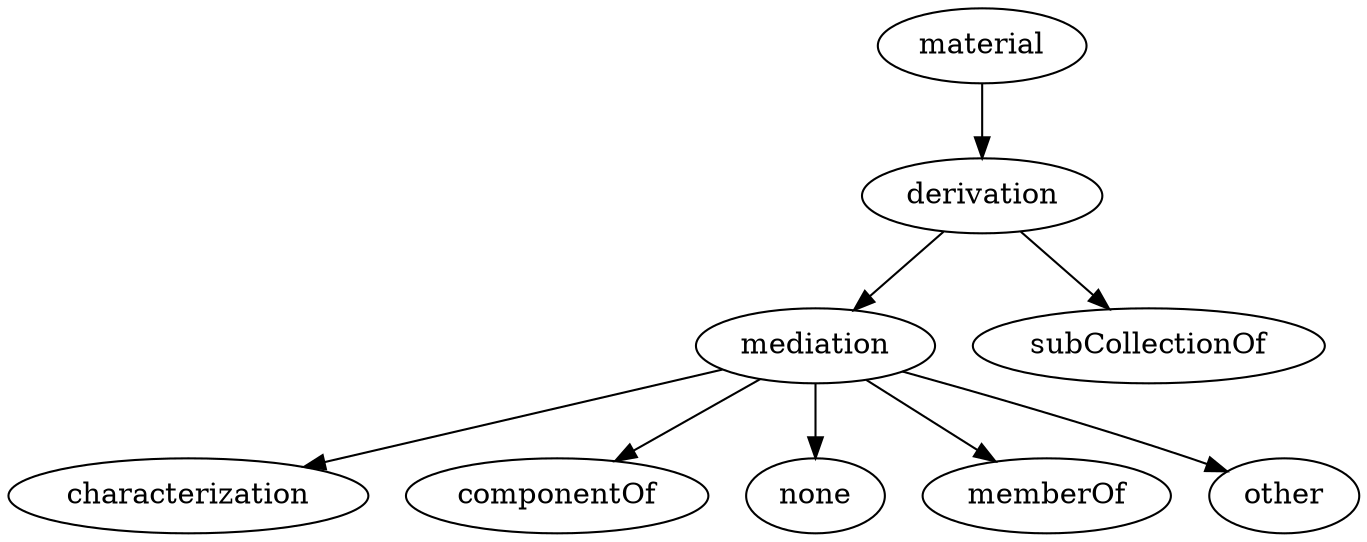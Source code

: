 strict digraph {
material;
derivation;
mediation;
subCollectionOf;
characterization;
componentOf;
none;
memberOf;
other;
material -> derivation;
derivation -> mediation;
derivation -> subCollectionOf;
mediation -> characterization;
mediation -> componentOf;
mediation -> none;
mediation -> memberOf;
mediation -> other;
}
